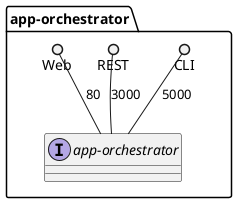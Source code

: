 @startuml

package "app-orchestrator" {
    interface "app-orchestrator" {

    }
    CLI ()-- "app-orchestrator" : 5000
    REST ()-- "app-orchestrator" : 3000
    Web ()-- "app-orchestrator" : 80
}


@enduml
